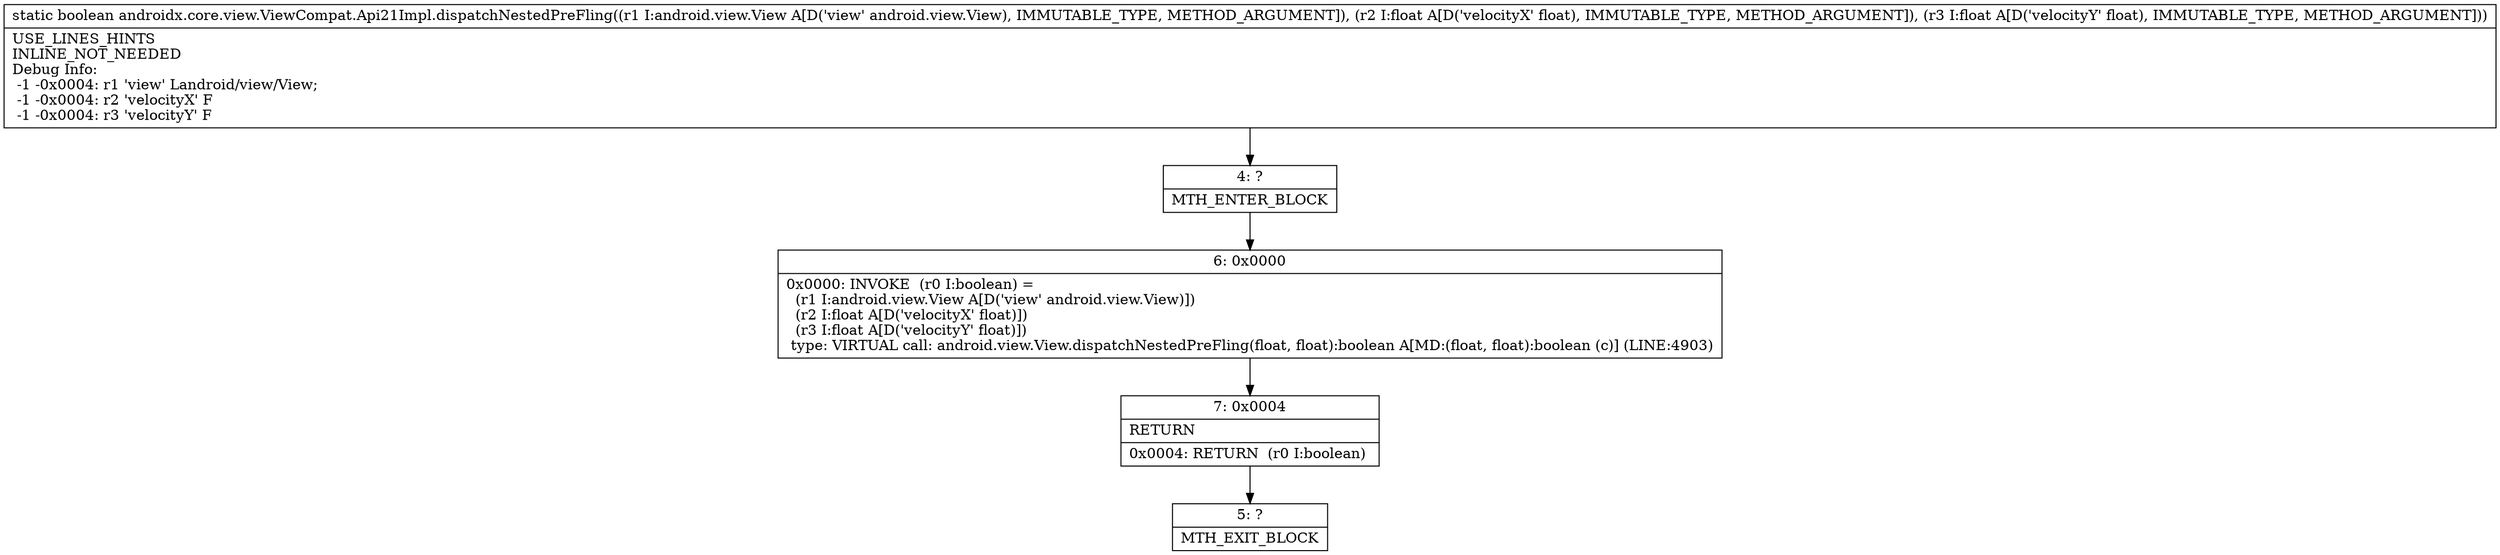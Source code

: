 digraph "CFG forandroidx.core.view.ViewCompat.Api21Impl.dispatchNestedPreFling(Landroid\/view\/View;FF)Z" {
Node_4 [shape=record,label="{4\:\ ?|MTH_ENTER_BLOCK\l}"];
Node_6 [shape=record,label="{6\:\ 0x0000|0x0000: INVOKE  (r0 I:boolean) = \l  (r1 I:android.view.View A[D('view' android.view.View)])\l  (r2 I:float A[D('velocityX' float)])\l  (r3 I:float A[D('velocityY' float)])\l type: VIRTUAL call: android.view.View.dispatchNestedPreFling(float, float):boolean A[MD:(float, float):boolean (c)] (LINE:4903)\l}"];
Node_7 [shape=record,label="{7\:\ 0x0004|RETURN\l|0x0004: RETURN  (r0 I:boolean) \l}"];
Node_5 [shape=record,label="{5\:\ ?|MTH_EXIT_BLOCK\l}"];
MethodNode[shape=record,label="{static boolean androidx.core.view.ViewCompat.Api21Impl.dispatchNestedPreFling((r1 I:android.view.View A[D('view' android.view.View), IMMUTABLE_TYPE, METHOD_ARGUMENT]), (r2 I:float A[D('velocityX' float), IMMUTABLE_TYPE, METHOD_ARGUMENT]), (r3 I:float A[D('velocityY' float), IMMUTABLE_TYPE, METHOD_ARGUMENT]))  | USE_LINES_HINTS\lINLINE_NOT_NEEDED\lDebug Info:\l  \-1 \-0x0004: r1 'view' Landroid\/view\/View;\l  \-1 \-0x0004: r2 'velocityX' F\l  \-1 \-0x0004: r3 'velocityY' F\l}"];
MethodNode -> Node_4;Node_4 -> Node_6;
Node_6 -> Node_7;
Node_7 -> Node_5;
}

